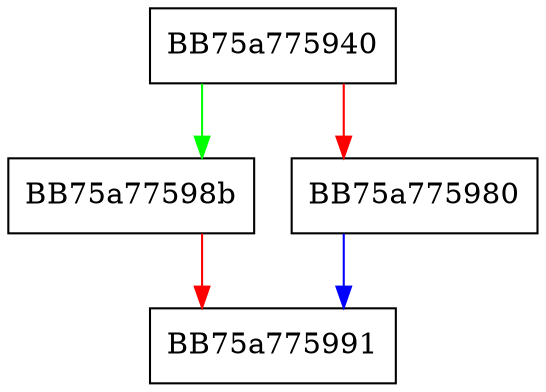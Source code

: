 digraph __acrt_InitializeCriticalSectionEx {
  node [shape="box"];
  graph [splines=ortho];
  BB75a775940 -> BB75a77598b [color="green"];
  BB75a775940 -> BB75a775980 [color="red"];
  BB75a775980 -> BB75a775991 [color="blue"];
  BB75a77598b -> BB75a775991 [color="red"];
}